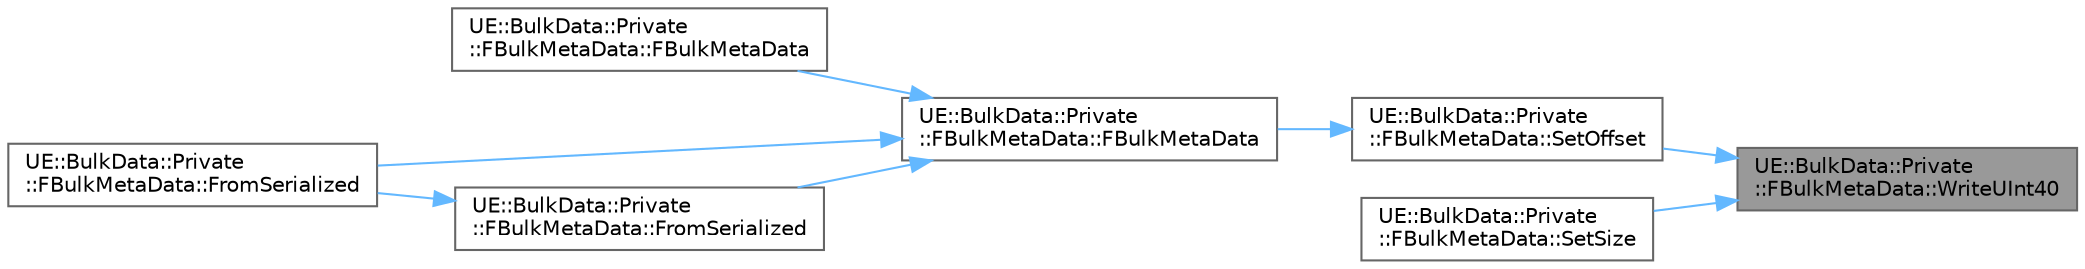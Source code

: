digraph "UE::BulkData::Private::FBulkMetaData::WriteUInt40"
{
 // INTERACTIVE_SVG=YES
 // LATEX_PDF_SIZE
  bgcolor="transparent";
  edge [fontname=Helvetica,fontsize=10,labelfontname=Helvetica,labelfontsize=10];
  node [fontname=Helvetica,fontsize=10,shape=box,height=0.2,width=0.4];
  rankdir="RL";
  Node1 [id="Node000001",label="UE::BulkData::Private\l::FBulkMetaData::WriteUInt40",height=0.2,width=0.4,color="gray40", fillcolor="grey60", style="filled", fontcolor="black",tooltip=" "];
  Node1 -> Node2 [id="edge1_Node000001_Node000002",dir="back",color="steelblue1",style="solid",tooltip=" "];
  Node2 [id="Node000002",label="UE::BulkData::Private\l::FBulkMetaData::SetOffset",height=0.2,width=0.4,color="grey40", fillcolor="white", style="filled",URL="$d3/d4d/classUE_1_1BulkData_1_1Private_1_1FBulkMetaData.html#ae6dd1be69649edf033a2285063021732",tooltip=" "];
  Node2 -> Node3 [id="edge2_Node000002_Node000003",dir="back",color="steelblue1",style="solid",tooltip=" "];
  Node3 [id="Node000003",label="UE::BulkData::Private\l::FBulkMetaData::FBulkMetaData",height=0.2,width=0.4,color="grey40", fillcolor="white", style="filled",URL="$d3/d4d/classUE_1_1BulkData_1_1Private_1_1FBulkMetaData.html#ad6b39d0d10a2c65ea737aabd7fc5f038",tooltip=" "];
  Node3 -> Node4 [id="edge3_Node000003_Node000004",dir="back",color="steelblue1",style="solid",tooltip=" "];
  Node4 [id="Node000004",label="UE::BulkData::Private\l::FBulkMetaData::FBulkMetaData",height=0.2,width=0.4,color="grey40", fillcolor="white", style="filled",URL="$d3/d4d/classUE_1_1BulkData_1_1Private_1_1FBulkMetaData.html#a6f481bf296f17f65e0a2b0d4af008563",tooltip=" "];
  Node3 -> Node5 [id="edge4_Node000003_Node000005",dir="back",color="steelblue1",style="solid",tooltip=" "];
  Node5 [id="Node000005",label="UE::BulkData::Private\l::FBulkMetaData::FromSerialized",height=0.2,width=0.4,color="grey40", fillcolor="white", style="filled",URL="$d3/d4d/classUE_1_1BulkData_1_1Private_1_1FBulkMetaData.html#ab1dfdfdf6d8aa03a14481502c728757e",tooltip="Serializes FBulkMetaResource from the given archive and builds the returned FBulkMetaData from it."];
  Node3 -> Node6 [id="edge5_Node000003_Node000006",dir="back",color="steelblue1",style="solid",tooltip=" "];
  Node6 [id="Node000006",label="UE::BulkData::Private\l::FBulkMetaData::FromSerialized",height=0.2,width=0.4,color="grey40", fillcolor="white", style="filled",URL="$d3/d4d/classUE_1_1BulkData_1_1Private_1_1FBulkMetaData.html#ae982142fd63bdc6fd8beb334ec6944ea",tooltip="Serializes FBulkMetaResource from the given archive and builds the returned FBulkMetaData from it."];
  Node6 -> Node5 [id="edge6_Node000006_Node000005",dir="back",color="steelblue1",style="solid",tooltip=" "];
  Node1 -> Node7 [id="edge7_Node000001_Node000007",dir="back",color="steelblue1",style="solid",tooltip=" "];
  Node7 [id="Node000007",label="UE::BulkData::Private\l::FBulkMetaData::SetSize",height=0.2,width=0.4,color="grey40", fillcolor="white", style="filled",URL="$d3/d4d/classUE_1_1BulkData_1_1Private_1_1FBulkMetaData.html#af8659f99b1df13aba21ec066c4184300",tooltip=" "];
}
